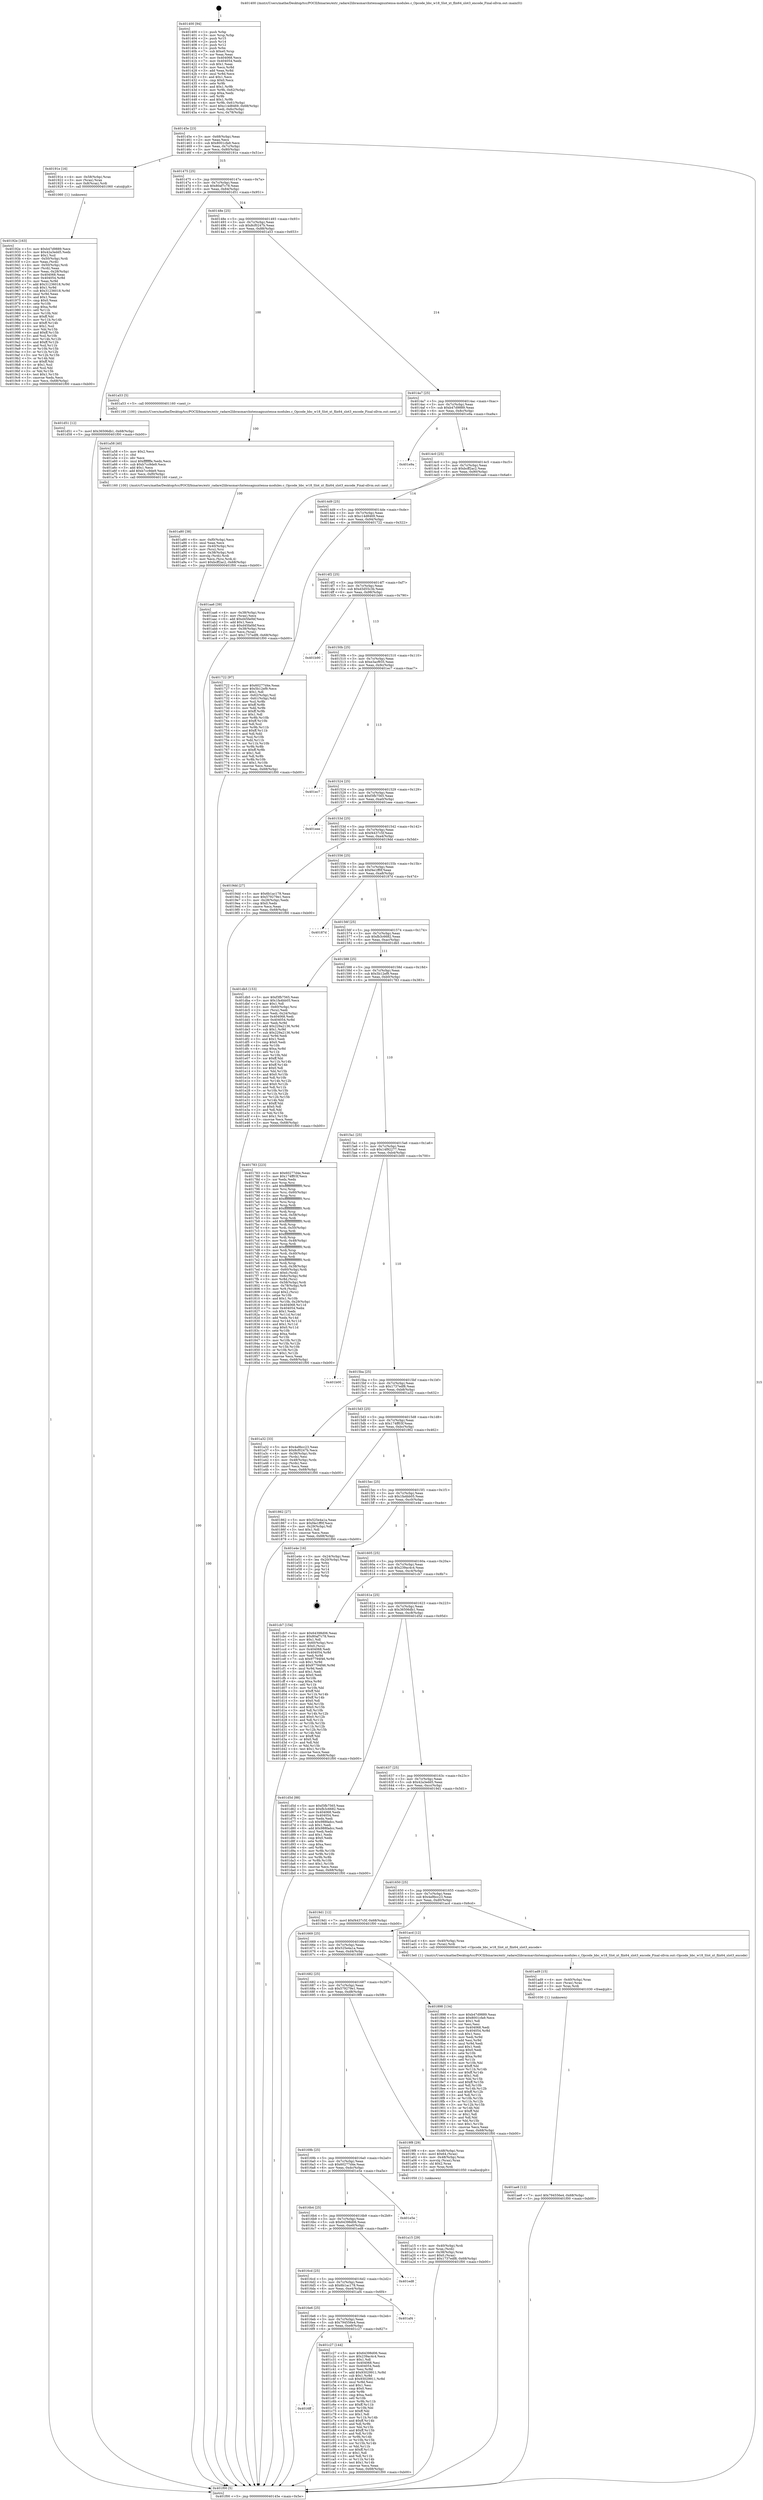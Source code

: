 digraph "0x401400" {
  label = "0x401400 (/mnt/c/Users/mathe/Desktop/tcc/POCII/binaries/extr_radare2librasmarchxtensagnuxtensa-modules.c_Opcode_bbc_w18_Slot_xt_flix64_slot3_encode_Final-ollvm.out::main(0))"
  labelloc = "t"
  node[shape=record]

  Entry [label="",width=0.3,height=0.3,shape=circle,fillcolor=black,style=filled]
  "0x40145e" [label="{
     0x40145e [23]\l
     | [instrs]\l
     &nbsp;&nbsp;0x40145e \<+3\>: mov -0x68(%rbp),%eax\l
     &nbsp;&nbsp;0x401461 \<+2\>: mov %eax,%ecx\l
     &nbsp;&nbsp;0x401463 \<+6\>: sub $0x8001cfa9,%ecx\l
     &nbsp;&nbsp;0x401469 \<+3\>: mov %eax,-0x7c(%rbp)\l
     &nbsp;&nbsp;0x40146c \<+3\>: mov %ecx,-0x80(%rbp)\l
     &nbsp;&nbsp;0x40146f \<+6\>: je 000000000040191e \<main+0x51e\>\l
  }"]
  "0x40191e" [label="{
     0x40191e [16]\l
     | [instrs]\l
     &nbsp;&nbsp;0x40191e \<+4\>: mov -0x58(%rbp),%rax\l
     &nbsp;&nbsp;0x401922 \<+3\>: mov (%rax),%rax\l
     &nbsp;&nbsp;0x401925 \<+4\>: mov 0x8(%rax),%rdi\l
     &nbsp;&nbsp;0x401929 \<+5\>: call 0000000000401060 \<atoi@plt\>\l
     | [calls]\l
     &nbsp;&nbsp;0x401060 \{1\} (unknown)\l
  }"]
  "0x401475" [label="{
     0x401475 [25]\l
     | [instrs]\l
     &nbsp;&nbsp;0x401475 \<+5\>: jmp 000000000040147a \<main+0x7a\>\l
     &nbsp;&nbsp;0x40147a \<+3\>: mov -0x7c(%rbp),%eax\l
     &nbsp;&nbsp;0x40147d \<+5\>: sub $0x80af7c78,%eax\l
     &nbsp;&nbsp;0x401482 \<+6\>: mov %eax,-0x84(%rbp)\l
     &nbsp;&nbsp;0x401488 \<+6\>: je 0000000000401d51 \<main+0x951\>\l
  }"]
  Exit [label="",width=0.3,height=0.3,shape=circle,fillcolor=black,style=filled,peripheries=2]
  "0x401d51" [label="{
     0x401d51 [12]\l
     | [instrs]\l
     &nbsp;&nbsp;0x401d51 \<+7\>: movl $0x36506db1,-0x68(%rbp)\l
     &nbsp;&nbsp;0x401d58 \<+5\>: jmp 0000000000401f00 \<main+0xb00\>\l
  }"]
  "0x40148e" [label="{
     0x40148e [25]\l
     | [instrs]\l
     &nbsp;&nbsp;0x40148e \<+5\>: jmp 0000000000401493 \<main+0x93\>\l
     &nbsp;&nbsp;0x401493 \<+3\>: mov -0x7c(%rbp),%eax\l
     &nbsp;&nbsp;0x401496 \<+5\>: sub $0x8cf0247b,%eax\l
     &nbsp;&nbsp;0x40149b \<+6\>: mov %eax,-0x88(%rbp)\l
     &nbsp;&nbsp;0x4014a1 \<+6\>: je 0000000000401a53 \<main+0x653\>\l
  }"]
  "0x4016ff" [label="{
     0x4016ff\l
  }", style=dashed]
  "0x401a53" [label="{
     0x401a53 [5]\l
     | [instrs]\l
     &nbsp;&nbsp;0x401a53 \<+5\>: call 0000000000401160 \<next_i\>\l
     | [calls]\l
     &nbsp;&nbsp;0x401160 \{100\} (/mnt/c/Users/mathe/Desktop/tcc/POCII/binaries/extr_radare2librasmarchxtensagnuxtensa-modules.c_Opcode_bbc_w18_Slot_xt_flix64_slot3_encode_Final-ollvm.out::next_i)\l
  }"]
  "0x4014a7" [label="{
     0x4014a7 [25]\l
     | [instrs]\l
     &nbsp;&nbsp;0x4014a7 \<+5\>: jmp 00000000004014ac \<main+0xac\>\l
     &nbsp;&nbsp;0x4014ac \<+3\>: mov -0x7c(%rbp),%eax\l
     &nbsp;&nbsp;0x4014af \<+5\>: sub $0xb47d9889,%eax\l
     &nbsp;&nbsp;0x4014b4 \<+6\>: mov %eax,-0x8c(%rbp)\l
     &nbsp;&nbsp;0x4014ba \<+6\>: je 0000000000401e9a \<main+0xa9a\>\l
  }"]
  "0x401c27" [label="{
     0x401c27 [144]\l
     | [instrs]\l
     &nbsp;&nbsp;0x401c27 \<+5\>: mov $0x64398d06,%eax\l
     &nbsp;&nbsp;0x401c2c \<+5\>: mov $0x239ac4c4,%ecx\l
     &nbsp;&nbsp;0x401c31 \<+2\>: mov $0x1,%dl\l
     &nbsp;&nbsp;0x401c33 \<+7\>: mov 0x404068,%esi\l
     &nbsp;&nbsp;0x401c3a \<+7\>: mov 0x404054,%edi\l
     &nbsp;&nbsp;0x401c41 \<+3\>: mov %esi,%r8d\l
     &nbsp;&nbsp;0x401c44 \<+7\>: add $0x93029911,%r8d\l
     &nbsp;&nbsp;0x401c4b \<+4\>: sub $0x1,%r8d\l
     &nbsp;&nbsp;0x401c4f \<+7\>: sub $0x93029911,%r8d\l
     &nbsp;&nbsp;0x401c56 \<+4\>: imul %r8d,%esi\l
     &nbsp;&nbsp;0x401c5a \<+3\>: and $0x1,%esi\l
     &nbsp;&nbsp;0x401c5d \<+3\>: cmp $0x0,%esi\l
     &nbsp;&nbsp;0x401c60 \<+4\>: sete %r9b\l
     &nbsp;&nbsp;0x401c64 \<+3\>: cmp $0xa,%edi\l
     &nbsp;&nbsp;0x401c67 \<+4\>: setl %r10b\l
     &nbsp;&nbsp;0x401c6b \<+3\>: mov %r9b,%r11b\l
     &nbsp;&nbsp;0x401c6e \<+4\>: xor $0xff,%r11b\l
     &nbsp;&nbsp;0x401c72 \<+3\>: mov %r10b,%bl\l
     &nbsp;&nbsp;0x401c75 \<+3\>: xor $0xff,%bl\l
     &nbsp;&nbsp;0x401c78 \<+3\>: xor $0x1,%dl\l
     &nbsp;&nbsp;0x401c7b \<+3\>: mov %r11b,%r14b\l
     &nbsp;&nbsp;0x401c7e \<+4\>: and $0xff,%r14b\l
     &nbsp;&nbsp;0x401c82 \<+3\>: and %dl,%r9b\l
     &nbsp;&nbsp;0x401c85 \<+3\>: mov %bl,%r15b\l
     &nbsp;&nbsp;0x401c88 \<+4\>: and $0xff,%r15b\l
     &nbsp;&nbsp;0x401c8c \<+3\>: and %dl,%r10b\l
     &nbsp;&nbsp;0x401c8f \<+3\>: or %r9b,%r14b\l
     &nbsp;&nbsp;0x401c92 \<+3\>: or %r10b,%r15b\l
     &nbsp;&nbsp;0x401c95 \<+3\>: xor %r15b,%r14b\l
     &nbsp;&nbsp;0x401c98 \<+3\>: or %bl,%r11b\l
     &nbsp;&nbsp;0x401c9b \<+4\>: xor $0xff,%r11b\l
     &nbsp;&nbsp;0x401c9f \<+3\>: or $0x1,%dl\l
     &nbsp;&nbsp;0x401ca2 \<+3\>: and %dl,%r11b\l
     &nbsp;&nbsp;0x401ca5 \<+3\>: or %r11b,%r14b\l
     &nbsp;&nbsp;0x401ca8 \<+4\>: test $0x1,%r14b\l
     &nbsp;&nbsp;0x401cac \<+3\>: cmovne %ecx,%eax\l
     &nbsp;&nbsp;0x401caf \<+3\>: mov %eax,-0x68(%rbp)\l
     &nbsp;&nbsp;0x401cb2 \<+5\>: jmp 0000000000401f00 \<main+0xb00\>\l
  }"]
  "0x401e9a" [label="{
     0x401e9a\l
  }", style=dashed]
  "0x4014c0" [label="{
     0x4014c0 [25]\l
     | [instrs]\l
     &nbsp;&nbsp;0x4014c0 \<+5\>: jmp 00000000004014c5 \<main+0xc5\>\l
     &nbsp;&nbsp;0x4014c5 \<+3\>: mov -0x7c(%rbp),%eax\l
     &nbsp;&nbsp;0x4014c8 \<+5\>: sub $0xbcff2ac2,%eax\l
     &nbsp;&nbsp;0x4014cd \<+6\>: mov %eax,-0x90(%rbp)\l
     &nbsp;&nbsp;0x4014d3 \<+6\>: je 0000000000401aa6 \<main+0x6a6\>\l
  }"]
  "0x4016e6" [label="{
     0x4016e6 [25]\l
     | [instrs]\l
     &nbsp;&nbsp;0x4016e6 \<+5\>: jmp 00000000004016eb \<main+0x2eb\>\l
     &nbsp;&nbsp;0x4016eb \<+3\>: mov -0x7c(%rbp),%eax\l
     &nbsp;&nbsp;0x4016ee \<+5\>: sub $0x794556e4,%eax\l
     &nbsp;&nbsp;0x4016f3 \<+6\>: mov %eax,-0xe8(%rbp)\l
     &nbsp;&nbsp;0x4016f9 \<+6\>: je 0000000000401c27 \<main+0x827\>\l
  }"]
  "0x401aa6" [label="{
     0x401aa6 [39]\l
     | [instrs]\l
     &nbsp;&nbsp;0x401aa6 \<+4\>: mov -0x38(%rbp),%rax\l
     &nbsp;&nbsp;0x401aaa \<+2\>: mov (%rax),%ecx\l
     &nbsp;&nbsp;0x401aac \<+6\>: add $0xd45fa0bf,%ecx\l
     &nbsp;&nbsp;0x401ab2 \<+3\>: add $0x1,%ecx\l
     &nbsp;&nbsp;0x401ab5 \<+6\>: sub $0xd45fa0bf,%ecx\l
     &nbsp;&nbsp;0x401abb \<+4\>: mov -0x38(%rbp),%rax\l
     &nbsp;&nbsp;0x401abf \<+2\>: mov %ecx,(%rax)\l
     &nbsp;&nbsp;0x401ac1 \<+7\>: movl $0x1737edf8,-0x68(%rbp)\l
     &nbsp;&nbsp;0x401ac8 \<+5\>: jmp 0000000000401f00 \<main+0xb00\>\l
  }"]
  "0x4014d9" [label="{
     0x4014d9 [25]\l
     | [instrs]\l
     &nbsp;&nbsp;0x4014d9 \<+5\>: jmp 00000000004014de \<main+0xde\>\l
     &nbsp;&nbsp;0x4014de \<+3\>: mov -0x7c(%rbp),%eax\l
     &nbsp;&nbsp;0x4014e1 \<+5\>: sub $0xc14d8469,%eax\l
     &nbsp;&nbsp;0x4014e6 \<+6\>: mov %eax,-0x94(%rbp)\l
     &nbsp;&nbsp;0x4014ec \<+6\>: je 0000000000401722 \<main+0x322\>\l
  }"]
  "0x401af4" [label="{
     0x401af4\l
  }", style=dashed]
  "0x401722" [label="{
     0x401722 [97]\l
     | [instrs]\l
     &nbsp;&nbsp;0x401722 \<+5\>: mov $0x60277d4e,%eax\l
     &nbsp;&nbsp;0x401727 \<+5\>: mov $0x5b12ef9,%ecx\l
     &nbsp;&nbsp;0x40172c \<+2\>: mov $0x1,%dl\l
     &nbsp;&nbsp;0x40172e \<+4\>: mov -0x62(%rbp),%sil\l
     &nbsp;&nbsp;0x401732 \<+4\>: mov -0x61(%rbp),%dil\l
     &nbsp;&nbsp;0x401736 \<+3\>: mov %sil,%r8b\l
     &nbsp;&nbsp;0x401739 \<+4\>: xor $0xff,%r8b\l
     &nbsp;&nbsp;0x40173d \<+3\>: mov %dil,%r9b\l
     &nbsp;&nbsp;0x401740 \<+4\>: xor $0xff,%r9b\l
     &nbsp;&nbsp;0x401744 \<+3\>: xor $0x1,%dl\l
     &nbsp;&nbsp;0x401747 \<+3\>: mov %r8b,%r10b\l
     &nbsp;&nbsp;0x40174a \<+4\>: and $0xff,%r10b\l
     &nbsp;&nbsp;0x40174e \<+3\>: and %dl,%sil\l
     &nbsp;&nbsp;0x401751 \<+3\>: mov %r9b,%r11b\l
     &nbsp;&nbsp;0x401754 \<+4\>: and $0xff,%r11b\l
     &nbsp;&nbsp;0x401758 \<+3\>: and %dl,%dil\l
     &nbsp;&nbsp;0x40175b \<+3\>: or %sil,%r10b\l
     &nbsp;&nbsp;0x40175e \<+3\>: or %dil,%r11b\l
     &nbsp;&nbsp;0x401761 \<+3\>: xor %r11b,%r10b\l
     &nbsp;&nbsp;0x401764 \<+3\>: or %r9b,%r8b\l
     &nbsp;&nbsp;0x401767 \<+4\>: xor $0xff,%r8b\l
     &nbsp;&nbsp;0x40176b \<+3\>: or $0x1,%dl\l
     &nbsp;&nbsp;0x40176e \<+3\>: and %dl,%r8b\l
     &nbsp;&nbsp;0x401771 \<+3\>: or %r8b,%r10b\l
     &nbsp;&nbsp;0x401774 \<+4\>: test $0x1,%r10b\l
     &nbsp;&nbsp;0x401778 \<+3\>: cmovne %ecx,%eax\l
     &nbsp;&nbsp;0x40177b \<+3\>: mov %eax,-0x68(%rbp)\l
     &nbsp;&nbsp;0x40177e \<+5\>: jmp 0000000000401f00 \<main+0xb00\>\l
  }"]
  "0x4014f2" [label="{
     0x4014f2 [25]\l
     | [instrs]\l
     &nbsp;&nbsp;0x4014f2 \<+5\>: jmp 00000000004014f7 \<main+0xf7\>\l
     &nbsp;&nbsp;0x4014f7 \<+3\>: mov -0x7c(%rbp),%eax\l
     &nbsp;&nbsp;0x4014fa \<+5\>: sub $0xd3d55c3b,%eax\l
     &nbsp;&nbsp;0x4014ff \<+6\>: mov %eax,-0x98(%rbp)\l
     &nbsp;&nbsp;0x401505 \<+6\>: je 0000000000401b90 \<main+0x790\>\l
  }"]
  "0x401f00" [label="{
     0x401f00 [5]\l
     | [instrs]\l
     &nbsp;&nbsp;0x401f00 \<+5\>: jmp 000000000040145e \<main+0x5e\>\l
  }"]
  "0x401400" [label="{
     0x401400 [94]\l
     | [instrs]\l
     &nbsp;&nbsp;0x401400 \<+1\>: push %rbp\l
     &nbsp;&nbsp;0x401401 \<+3\>: mov %rsp,%rbp\l
     &nbsp;&nbsp;0x401404 \<+2\>: push %r15\l
     &nbsp;&nbsp;0x401406 \<+2\>: push %r14\l
     &nbsp;&nbsp;0x401408 \<+2\>: push %r12\l
     &nbsp;&nbsp;0x40140a \<+1\>: push %rbx\l
     &nbsp;&nbsp;0x40140b \<+7\>: sub $0xe0,%rsp\l
     &nbsp;&nbsp;0x401412 \<+2\>: xor %eax,%eax\l
     &nbsp;&nbsp;0x401414 \<+7\>: mov 0x404068,%ecx\l
     &nbsp;&nbsp;0x40141b \<+7\>: mov 0x404054,%edx\l
     &nbsp;&nbsp;0x401422 \<+3\>: sub $0x1,%eax\l
     &nbsp;&nbsp;0x401425 \<+3\>: mov %ecx,%r8d\l
     &nbsp;&nbsp;0x401428 \<+3\>: add %eax,%r8d\l
     &nbsp;&nbsp;0x40142b \<+4\>: imul %r8d,%ecx\l
     &nbsp;&nbsp;0x40142f \<+3\>: and $0x1,%ecx\l
     &nbsp;&nbsp;0x401432 \<+3\>: cmp $0x0,%ecx\l
     &nbsp;&nbsp;0x401435 \<+4\>: sete %r9b\l
     &nbsp;&nbsp;0x401439 \<+4\>: and $0x1,%r9b\l
     &nbsp;&nbsp;0x40143d \<+4\>: mov %r9b,-0x62(%rbp)\l
     &nbsp;&nbsp;0x401441 \<+3\>: cmp $0xa,%edx\l
     &nbsp;&nbsp;0x401444 \<+4\>: setl %r9b\l
     &nbsp;&nbsp;0x401448 \<+4\>: and $0x1,%r9b\l
     &nbsp;&nbsp;0x40144c \<+4\>: mov %r9b,-0x61(%rbp)\l
     &nbsp;&nbsp;0x401450 \<+7\>: movl $0xc14d8469,-0x68(%rbp)\l
     &nbsp;&nbsp;0x401457 \<+3\>: mov %edi,-0x6c(%rbp)\l
     &nbsp;&nbsp;0x40145a \<+4\>: mov %rsi,-0x78(%rbp)\l
  }"]
  "0x4016cd" [label="{
     0x4016cd [25]\l
     | [instrs]\l
     &nbsp;&nbsp;0x4016cd \<+5\>: jmp 00000000004016d2 \<main+0x2d2\>\l
     &nbsp;&nbsp;0x4016d2 \<+3\>: mov -0x7c(%rbp),%eax\l
     &nbsp;&nbsp;0x4016d5 \<+5\>: sub $0x6b1ac178,%eax\l
     &nbsp;&nbsp;0x4016da \<+6\>: mov %eax,-0xe4(%rbp)\l
     &nbsp;&nbsp;0x4016e0 \<+6\>: je 0000000000401af4 \<main+0x6f4\>\l
  }"]
  "0x401b90" [label="{
     0x401b90\l
  }", style=dashed]
  "0x40150b" [label="{
     0x40150b [25]\l
     | [instrs]\l
     &nbsp;&nbsp;0x40150b \<+5\>: jmp 0000000000401510 \<main+0x110\>\l
     &nbsp;&nbsp;0x401510 \<+3\>: mov -0x7c(%rbp),%eax\l
     &nbsp;&nbsp;0x401513 \<+5\>: sub $0xe3acf935,%eax\l
     &nbsp;&nbsp;0x401518 \<+6\>: mov %eax,-0x9c(%rbp)\l
     &nbsp;&nbsp;0x40151e \<+6\>: je 0000000000401ec7 \<main+0xac7\>\l
  }"]
  "0x401ed8" [label="{
     0x401ed8\l
  }", style=dashed]
  "0x401ec7" [label="{
     0x401ec7\l
  }", style=dashed]
  "0x401524" [label="{
     0x401524 [25]\l
     | [instrs]\l
     &nbsp;&nbsp;0x401524 \<+5\>: jmp 0000000000401529 \<main+0x129\>\l
     &nbsp;&nbsp;0x401529 \<+3\>: mov -0x7c(%rbp),%eax\l
     &nbsp;&nbsp;0x40152c \<+5\>: sub $0xf3fb7565,%eax\l
     &nbsp;&nbsp;0x401531 \<+6\>: mov %eax,-0xa0(%rbp)\l
     &nbsp;&nbsp;0x401537 \<+6\>: je 0000000000401eee \<main+0xaee\>\l
  }"]
  "0x4016b4" [label="{
     0x4016b4 [25]\l
     | [instrs]\l
     &nbsp;&nbsp;0x4016b4 \<+5\>: jmp 00000000004016b9 \<main+0x2b9\>\l
     &nbsp;&nbsp;0x4016b9 \<+3\>: mov -0x7c(%rbp),%eax\l
     &nbsp;&nbsp;0x4016bc \<+5\>: sub $0x64398d06,%eax\l
     &nbsp;&nbsp;0x4016c1 \<+6\>: mov %eax,-0xe0(%rbp)\l
     &nbsp;&nbsp;0x4016c7 \<+6\>: je 0000000000401ed8 \<main+0xad8\>\l
  }"]
  "0x401eee" [label="{
     0x401eee\l
  }", style=dashed]
  "0x40153d" [label="{
     0x40153d [25]\l
     | [instrs]\l
     &nbsp;&nbsp;0x40153d \<+5\>: jmp 0000000000401542 \<main+0x142\>\l
     &nbsp;&nbsp;0x401542 \<+3\>: mov -0x7c(%rbp),%eax\l
     &nbsp;&nbsp;0x401545 \<+5\>: sub $0xf4437c5f,%eax\l
     &nbsp;&nbsp;0x40154a \<+6\>: mov %eax,-0xa4(%rbp)\l
     &nbsp;&nbsp;0x401550 \<+6\>: je 00000000004019dd \<main+0x5dd\>\l
  }"]
  "0x401e5e" [label="{
     0x401e5e\l
  }", style=dashed]
  "0x4019dd" [label="{
     0x4019dd [27]\l
     | [instrs]\l
     &nbsp;&nbsp;0x4019dd \<+5\>: mov $0x6b1ac178,%eax\l
     &nbsp;&nbsp;0x4019e2 \<+5\>: mov $0x579279e1,%ecx\l
     &nbsp;&nbsp;0x4019e7 \<+3\>: mov -0x28(%rbp),%edx\l
     &nbsp;&nbsp;0x4019ea \<+3\>: cmp $0x0,%edx\l
     &nbsp;&nbsp;0x4019ed \<+3\>: cmove %ecx,%eax\l
     &nbsp;&nbsp;0x4019f0 \<+3\>: mov %eax,-0x68(%rbp)\l
     &nbsp;&nbsp;0x4019f3 \<+5\>: jmp 0000000000401f00 \<main+0xb00\>\l
  }"]
  "0x401556" [label="{
     0x401556 [25]\l
     | [instrs]\l
     &nbsp;&nbsp;0x401556 \<+5\>: jmp 000000000040155b \<main+0x15b\>\l
     &nbsp;&nbsp;0x40155b \<+3\>: mov -0x7c(%rbp),%eax\l
     &nbsp;&nbsp;0x40155e \<+5\>: sub $0xf4e1ff0f,%eax\l
     &nbsp;&nbsp;0x401563 \<+6\>: mov %eax,-0xa8(%rbp)\l
     &nbsp;&nbsp;0x401569 \<+6\>: je 000000000040187d \<main+0x47d\>\l
  }"]
  "0x401ae8" [label="{
     0x401ae8 [12]\l
     | [instrs]\l
     &nbsp;&nbsp;0x401ae8 \<+7\>: movl $0x794556e4,-0x68(%rbp)\l
     &nbsp;&nbsp;0x401aef \<+5\>: jmp 0000000000401f00 \<main+0xb00\>\l
  }"]
  "0x40187d" [label="{
     0x40187d\l
  }", style=dashed]
  "0x40156f" [label="{
     0x40156f [25]\l
     | [instrs]\l
     &nbsp;&nbsp;0x40156f \<+5\>: jmp 0000000000401574 \<main+0x174\>\l
     &nbsp;&nbsp;0x401574 \<+3\>: mov -0x7c(%rbp),%eax\l
     &nbsp;&nbsp;0x401577 \<+5\>: sub $0xfb3c6682,%eax\l
     &nbsp;&nbsp;0x40157c \<+6\>: mov %eax,-0xac(%rbp)\l
     &nbsp;&nbsp;0x401582 \<+6\>: je 0000000000401db5 \<main+0x9b5\>\l
  }"]
  "0x401ad9" [label="{
     0x401ad9 [15]\l
     | [instrs]\l
     &nbsp;&nbsp;0x401ad9 \<+4\>: mov -0x40(%rbp),%rax\l
     &nbsp;&nbsp;0x401add \<+3\>: mov (%rax),%rax\l
     &nbsp;&nbsp;0x401ae0 \<+3\>: mov %rax,%rdi\l
     &nbsp;&nbsp;0x401ae3 \<+5\>: call 0000000000401030 \<free@plt\>\l
     | [calls]\l
     &nbsp;&nbsp;0x401030 \{1\} (unknown)\l
  }"]
  "0x401db5" [label="{
     0x401db5 [153]\l
     | [instrs]\l
     &nbsp;&nbsp;0x401db5 \<+5\>: mov $0xf3fb7565,%eax\l
     &nbsp;&nbsp;0x401dba \<+5\>: mov $0x1fa4bb05,%ecx\l
     &nbsp;&nbsp;0x401dbf \<+2\>: mov $0x1,%dl\l
     &nbsp;&nbsp;0x401dc1 \<+4\>: mov -0x60(%rbp),%rsi\l
     &nbsp;&nbsp;0x401dc5 \<+2\>: mov (%rsi),%edi\l
     &nbsp;&nbsp;0x401dc7 \<+3\>: mov %edi,-0x24(%rbp)\l
     &nbsp;&nbsp;0x401dca \<+7\>: mov 0x404068,%edi\l
     &nbsp;&nbsp;0x401dd1 \<+8\>: mov 0x404054,%r8d\l
     &nbsp;&nbsp;0x401dd9 \<+3\>: mov %edi,%r9d\l
     &nbsp;&nbsp;0x401ddc \<+7\>: add $0x229a2136,%r9d\l
     &nbsp;&nbsp;0x401de3 \<+4\>: sub $0x1,%r9d\l
     &nbsp;&nbsp;0x401de7 \<+7\>: sub $0x229a2136,%r9d\l
     &nbsp;&nbsp;0x401dee \<+4\>: imul %r9d,%edi\l
     &nbsp;&nbsp;0x401df2 \<+3\>: and $0x1,%edi\l
     &nbsp;&nbsp;0x401df5 \<+3\>: cmp $0x0,%edi\l
     &nbsp;&nbsp;0x401df8 \<+4\>: sete %r10b\l
     &nbsp;&nbsp;0x401dfc \<+4\>: cmp $0xa,%r8d\l
     &nbsp;&nbsp;0x401e00 \<+4\>: setl %r11b\l
     &nbsp;&nbsp;0x401e04 \<+3\>: mov %r10b,%bl\l
     &nbsp;&nbsp;0x401e07 \<+3\>: xor $0xff,%bl\l
     &nbsp;&nbsp;0x401e0a \<+3\>: mov %r11b,%r14b\l
     &nbsp;&nbsp;0x401e0d \<+4\>: xor $0xff,%r14b\l
     &nbsp;&nbsp;0x401e11 \<+3\>: xor $0x0,%dl\l
     &nbsp;&nbsp;0x401e14 \<+3\>: mov %bl,%r15b\l
     &nbsp;&nbsp;0x401e17 \<+4\>: and $0x0,%r15b\l
     &nbsp;&nbsp;0x401e1b \<+3\>: and %dl,%r10b\l
     &nbsp;&nbsp;0x401e1e \<+3\>: mov %r14b,%r12b\l
     &nbsp;&nbsp;0x401e21 \<+4\>: and $0x0,%r12b\l
     &nbsp;&nbsp;0x401e25 \<+3\>: and %dl,%r11b\l
     &nbsp;&nbsp;0x401e28 \<+3\>: or %r10b,%r15b\l
     &nbsp;&nbsp;0x401e2b \<+3\>: or %r11b,%r12b\l
     &nbsp;&nbsp;0x401e2e \<+3\>: xor %r12b,%r15b\l
     &nbsp;&nbsp;0x401e31 \<+3\>: or %r14b,%bl\l
     &nbsp;&nbsp;0x401e34 \<+3\>: xor $0xff,%bl\l
     &nbsp;&nbsp;0x401e37 \<+3\>: or $0x0,%dl\l
     &nbsp;&nbsp;0x401e3a \<+2\>: and %dl,%bl\l
     &nbsp;&nbsp;0x401e3c \<+3\>: or %bl,%r15b\l
     &nbsp;&nbsp;0x401e3f \<+4\>: test $0x1,%r15b\l
     &nbsp;&nbsp;0x401e43 \<+3\>: cmovne %ecx,%eax\l
     &nbsp;&nbsp;0x401e46 \<+3\>: mov %eax,-0x68(%rbp)\l
     &nbsp;&nbsp;0x401e49 \<+5\>: jmp 0000000000401f00 \<main+0xb00\>\l
  }"]
  "0x401588" [label="{
     0x401588 [25]\l
     | [instrs]\l
     &nbsp;&nbsp;0x401588 \<+5\>: jmp 000000000040158d \<main+0x18d\>\l
     &nbsp;&nbsp;0x40158d \<+3\>: mov -0x7c(%rbp),%eax\l
     &nbsp;&nbsp;0x401590 \<+5\>: sub $0x5b12ef9,%eax\l
     &nbsp;&nbsp;0x401595 \<+6\>: mov %eax,-0xb0(%rbp)\l
     &nbsp;&nbsp;0x40159b \<+6\>: je 0000000000401783 \<main+0x383\>\l
  }"]
  "0x401a80" [label="{
     0x401a80 [38]\l
     | [instrs]\l
     &nbsp;&nbsp;0x401a80 \<+6\>: mov -0xf0(%rbp),%ecx\l
     &nbsp;&nbsp;0x401a86 \<+3\>: imul %eax,%ecx\l
     &nbsp;&nbsp;0x401a89 \<+4\>: mov -0x40(%rbp),%rsi\l
     &nbsp;&nbsp;0x401a8d \<+3\>: mov (%rsi),%rsi\l
     &nbsp;&nbsp;0x401a90 \<+4\>: mov -0x38(%rbp),%rdi\l
     &nbsp;&nbsp;0x401a94 \<+3\>: movslq (%rdi),%rdi\l
     &nbsp;&nbsp;0x401a97 \<+3\>: mov %ecx,(%rsi,%rdi,4)\l
     &nbsp;&nbsp;0x401a9a \<+7\>: movl $0xbcff2ac2,-0x68(%rbp)\l
     &nbsp;&nbsp;0x401aa1 \<+5\>: jmp 0000000000401f00 \<main+0xb00\>\l
  }"]
  "0x401783" [label="{
     0x401783 [223]\l
     | [instrs]\l
     &nbsp;&nbsp;0x401783 \<+5\>: mov $0x60277d4e,%eax\l
     &nbsp;&nbsp;0x401788 \<+5\>: mov $0x174ff03f,%ecx\l
     &nbsp;&nbsp;0x40178d \<+2\>: xor %edx,%edx\l
     &nbsp;&nbsp;0x40178f \<+3\>: mov %rsp,%rsi\l
     &nbsp;&nbsp;0x401792 \<+4\>: add $0xfffffffffffffff0,%rsi\l
     &nbsp;&nbsp;0x401796 \<+3\>: mov %rsi,%rsp\l
     &nbsp;&nbsp;0x401799 \<+4\>: mov %rsi,-0x60(%rbp)\l
     &nbsp;&nbsp;0x40179d \<+3\>: mov %rsp,%rsi\l
     &nbsp;&nbsp;0x4017a0 \<+4\>: add $0xfffffffffffffff0,%rsi\l
     &nbsp;&nbsp;0x4017a4 \<+3\>: mov %rsi,%rsp\l
     &nbsp;&nbsp;0x4017a7 \<+3\>: mov %rsp,%rdi\l
     &nbsp;&nbsp;0x4017aa \<+4\>: add $0xfffffffffffffff0,%rdi\l
     &nbsp;&nbsp;0x4017ae \<+3\>: mov %rdi,%rsp\l
     &nbsp;&nbsp;0x4017b1 \<+4\>: mov %rdi,-0x58(%rbp)\l
     &nbsp;&nbsp;0x4017b5 \<+3\>: mov %rsp,%rdi\l
     &nbsp;&nbsp;0x4017b8 \<+4\>: add $0xfffffffffffffff0,%rdi\l
     &nbsp;&nbsp;0x4017bc \<+3\>: mov %rdi,%rsp\l
     &nbsp;&nbsp;0x4017bf \<+4\>: mov %rdi,-0x50(%rbp)\l
     &nbsp;&nbsp;0x4017c3 \<+3\>: mov %rsp,%rdi\l
     &nbsp;&nbsp;0x4017c6 \<+4\>: add $0xfffffffffffffff0,%rdi\l
     &nbsp;&nbsp;0x4017ca \<+3\>: mov %rdi,%rsp\l
     &nbsp;&nbsp;0x4017cd \<+4\>: mov %rdi,-0x48(%rbp)\l
     &nbsp;&nbsp;0x4017d1 \<+3\>: mov %rsp,%rdi\l
     &nbsp;&nbsp;0x4017d4 \<+4\>: add $0xfffffffffffffff0,%rdi\l
     &nbsp;&nbsp;0x4017d8 \<+3\>: mov %rdi,%rsp\l
     &nbsp;&nbsp;0x4017db \<+4\>: mov %rdi,-0x40(%rbp)\l
     &nbsp;&nbsp;0x4017df \<+3\>: mov %rsp,%rdi\l
     &nbsp;&nbsp;0x4017e2 \<+4\>: add $0xfffffffffffffff0,%rdi\l
     &nbsp;&nbsp;0x4017e6 \<+3\>: mov %rdi,%rsp\l
     &nbsp;&nbsp;0x4017e9 \<+4\>: mov %rdi,-0x38(%rbp)\l
     &nbsp;&nbsp;0x4017ed \<+4\>: mov -0x60(%rbp),%rdi\l
     &nbsp;&nbsp;0x4017f1 \<+6\>: movl $0x0,(%rdi)\l
     &nbsp;&nbsp;0x4017f7 \<+4\>: mov -0x6c(%rbp),%r8d\l
     &nbsp;&nbsp;0x4017fb \<+3\>: mov %r8d,(%rsi)\l
     &nbsp;&nbsp;0x4017fe \<+4\>: mov -0x58(%rbp),%rdi\l
     &nbsp;&nbsp;0x401802 \<+4\>: mov -0x78(%rbp),%r9\l
     &nbsp;&nbsp;0x401806 \<+3\>: mov %r9,(%rdi)\l
     &nbsp;&nbsp;0x401809 \<+3\>: cmpl $0x2,(%rsi)\l
     &nbsp;&nbsp;0x40180c \<+4\>: setne %r10b\l
     &nbsp;&nbsp;0x401810 \<+4\>: and $0x1,%r10b\l
     &nbsp;&nbsp;0x401814 \<+4\>: mov %r10b,-0x29(%rbp)\l
     &nbsp;&nbsp;0x401818 \<+8\>: mov 0x404068,%r11d\l
     &nbsp;&nbsp;0x401820 \<+7\>: mov 0x404054,%ebx\l
     &nbsp;&nbsp;0x401827 \<+3\>: sub $0x1,%edx\l
     &nbsp;&nbsp;0x40182a \<+3\>: mov %r11d,%r14d\l
     &nbsp;&nbsp;0x40182d \<+3\>: add %edx,%r14d\l
     &nbsp;&nbsp;0x401830 \<+4\>: imul %r14d,%r11d\l
     &nbsp;&nbsp;0x401834 \<+4\>: and $0x1,%r11d\l
     &nbsp;&nbsp;0x401838 \<+4\>: cmp $0x0,%r11d\l
     &nbsp;&nbsp;0x40183c \<+4\>: sete %r10b\l
     &nbsp;&nbsp;0x401840 \<+3\>: cmp $0xa,%ebx\l
     &nbsp;&nbsp;0x401843 \<+4\>: setl %r15b\l
     &nbsp;&nbsp;0x401847 \<+3\>: mov %r10b,%r12b\l
     &nbsp;&nbsp;0x40184a \<+3\>: and %r15b,%r12b\l
     &nbsp;&nbsp;0x40184d \<+3\>: xor %r15b,%r10b\l
     &nbsp;&nbsp;0x401850 \<+3\>: or %r10b,%r12b\l
     &nbsp;&nbsp;0x401853 \<+4\>: test $0x1,%r12b\l
     &nbsp;&nbsp;0x401857 \<+3\>: cmovne %ecx,%eax\l
     &nbsp;&nbsp;0x40185a \<+3\>: mov %eax,-0x68(%rbp)\l
     &nbsp;&nbsp;0x40185d \<+5\>: jmp 0000000000401f00 \<main+0xb00\>\l
  }"]
  "0x4015a1" [label="{
     0x4015a1 [25]\l
     | [instrs]\l
     &nbsp;&nbsp;0x4015a1 \<+5\>: jmp 00000000004015a6 \<main+0x1a6\>\l
     &nbsp;&nbsp;0x4015a6 \<+3\>: mov -0x7c(%rbp),%eax\l
     &nbsp;&nbsp;0x4015a9 \<+5\>: sub $0x14f92277,%eax\l
     &nbsp;&nbsp;0x4015ae \<+6\>: mov %eax,-0xb4(%rbp)\l
     &nbsp;&nbsp;0x4015b4 \<+6\>: je 0000000000401b00 \<main+0x700\>\l
  }"]
  "0x401a58" [label="{
     0x401a58 [40]\l
     | [instrs]\l
     &nbsp;&nbsp;0x401a58 \<+5\>: mov $0x2,%ecx\l
     &nbsp;&nbsp;0x401a5d \<+1\>: cltd\l
     &nbsp;&nbsp;0x401a5e \<+2\>: idiv %ecx\l
     &nbsp;&nbsp;0x401a60 \<+6\>: imul $0xfffffffe,%edx,%ecx\l
     &nbsp;&nbsp;0x401a66 \<+6\>: sub $0xb7cc9de9,%ecx\l
     &nbsp;&nbsp;0x401a6c \<+3\>: add $0x1,%ecx\l
     &nbsp;&nbsp;0x401a6f \<+6\>: add $0xb7cc9de9,%ecx\l
     &nbsp;&nbsp;0x401a75 \<+6\>: mov %ecx,-0xf0(%rbp)\l
     &nbsp;&nbsp;0x401a7b \<+5\>: call 0000000000401160 \<next_i\>\l
     | [calls]\l
     &nbsp;&nbsp;0x401160 \{100\} (/mnt/c/Users/mathe/Desktop/tcc/POCII/binaries/extr_radare2librasmarchxtensagnuxtensa-modules.c_Opcode_bbc_w18_Slot_xt_flix64_slot3_encode_Final-ollvm.out::next_i)\l
  }"]
  "0x401b00" [label="{
     0x401b00\l
  }", style=dashed]
  "0x4015ba" [label="{
     0x4015ba [25]\l
     | [instrs]\l
     &nbsp;&nbsp;0x4015ba \<+5\>: jmp 00000000004015bf \<main+0x1bf\>\l
     &nbsp;&nbsp;0x4015bf \<+3\>: mov -0x7c(%rbp),%eax\l
     &nbsp;&nbsp;0x4015c2 \<+5\>: sub $0x1737edf8,%eax\l
     &nbsp;&nbsp;0x4015c7 \<+6\>: mov %eax,-0xb8(%rbp)\l
     &nbsp;&nbsp;0x4015cd \<+6\>: je 0000000000401a32 \<main+0x632\>\l
  }"]
  "0x401a15" [label="{
     0x401a15 [29]\l
     | [instrs]\l
     &nbsp;&nbsp;0x401a15 \<+4\>: mov -0x40(%rbp),%rdi\l
     &nbsp;&nbsp;0x401a19 \<+3\>: mov %rax,(%rdi)\l
     &nbsp;&nbsp;0x401a1c \<+4\>: mov -0x38(%rbp),%rax\l
     &nbsp;&nbsp;0x401a20 \<+6\>: movl $0x0,(%rax)\l
     &nbsp;&nbsp;0x401a26 \<+7\>: movl $0x1737edf8,-0x68(%rbp)\l
     &nbsp;&nbsp;0x401a2d \<+5\>: jmp 0000000000401f00 \<main+0xb00\>\l
  }"]
  "0x401a32" [label="{
     0x401a32 [33]\l
     | [instrs]\l
     &nbsp;&nbsp;0x401a32 \<+5\>: mov $0x4a9bcc23,%eax\l
     &nbsp;&nbsp;0x401a37 \<+5\>: mov $0x8cf0247b,%ecx\l
     &nbsp;&nbsp;0x401a3c \<+4\>: mov -0x38(%rbp),%rdx\l
     &nbsp;&nbsp;0x401a40 \<+2\>: mov (%rdx),%esi\l
     &nbsp;&nbsp;0x401a42 \<+4\>: mov -0x48(%rbp),%rdx\l
     &nbsp;&nbsp;0x401a46 \<+2\>: cmp (%rdx),%esi\l
     &nbsp;&nbsp;0x401a48 \<+3\>: cmovl %ecx,%eax\l
     &nbsp;&nbsp;0x401a4b \<+3\>: mov %eax,-0x68(%rbp)\l
     &nbsp;&nbsp;0x401a4e \<+5\>: jmp 0000000000401f00 \<main+0xb00\>\l
  }"]
  "0x4015d3" [label="{
     0x4015d3 [25]\l
     | [instrs]\l
     &nbsp;&nbsp;0x4015d3 \<+5\>: jmp 00000000004015d8 \<main+0x1d8\>\l
     &nbsp;&nbsp;0x4015d8 \<+3\>: mov -0x7c(%rbp),%eax\l
     &nbsp;&nbsp;0x4015db \<+5\>: sub $0x174ff03f,%eax\l
     &nbsp;&nbsp;0x4015e0 \<+6\>: mov %eax,-0xbc(%rbp)\l
     &nbsp;&nbsp;0x4015e6 \<+6\>: je 0000000000401862 \<main+0x462\>\l
  }"]
  "0x40169b" [label="{
     0x40169b [25]\l
     | [instrs]\l
     &nbsp;&nbsp;0x40169b \<+5\>: jmp 00000000004016a0 \<main+0x2a0\>\l
     &nbsp;&nbsp;0x4016a0 \<+3\>: mov -0x7c(%rbp),%eax\l
     &nbsp;&nbsp;0x4016a3 \<+5\>: sub $0x60277d4e,%eax\l
     &nbsp;&nbsp;0x4016a8 \<+6\>: mov %eax,-0xdc(%rbp)\l
     &nbsp;&nbsp;0x4016ae \<+6\>: je 0000000000401e5e \<main+0xa5e\>\l
  }"]
  "0x401862" [label="{
     0x401862 [27]\l
     | [instrs]\l
     &nbsp;&nbsp;0x401862 \<+5\>: mov $0x525e4a1a,%eax\l
     &nbsp;&nbsp;0x401867 \<+5\>: mov $0xf4e1ff0f,%ecx\l
     &nbsp;&nbsp;0x40186c \<+3\>: mov -0x29(%rbp),%dl\l
     &nbsp;&nbsp;0x40186f \<+3\>: test $0x1,%dl\l
     &nbsp;&nbsp;0x401872 \<+3\>: cmovne %ecx,%eax\l
     &nbsp;&nbsp;0x401875 \<+3\>: mov %eax,-0x68(%rbp)\l
     &nbsp;&nbsp;0x401878 \<+5\>: jmp 0000000000401f00 \<main+0xb00\>\l
  }"]
  "0x4015ec" [label="{
     0x4015ec [25]\l
     | [instrs]\l
     &nbsp;&nbsp;0x4015ec \<+5\>: jmp 00000000004015f1 \<main+0x1f1\>\l
     &nbsp;&nbsp;0x4015f1 \<+3\>: mov -0x7c(%rbp),%eax\l
     &nbsp;&nbsp;0x4015f4 \<+5\>: sub $0x1fa4bb05,%eax\l
     &nbsp;&nbsp;0x4015f9 \<+6\>: mov %eax,-0xc0(%rbp)\l
     &nbsp;&nbsp;0x4015ff \<+6\>: je 0000000000401e4e \<main+0xa4e\>\l
  }"]
  "0x4019f8" [label="{
     0x4019f8 [29]\l
     | [instrs]\l
     &nbsp;&nbsp;0x4019f8 \<+4\>: mov -0x48(%rbp),%rax\l
     &nbsp;&nbsp;0x4019fc \<+6\>: movl $0x64,(%rax)\l
     &nbsp;&nbsp;0x401a02 \<+4\>: mov -0x48(%rbp),%rax\l
     &nbsp;&nbsp;0x401a06 \<+3\>: movslq (%rax),%rax\l
     &nbsp;&nbsp;0x401a09 \<+4\>: shl $0x2,%rax\l
     &nbsp;&nbsp;0x401a0d \<+3\>: mov %rax,%rdi\l
     &nbsp;&nbsp;0x401a10 \<+5\>: call 0000000000401050 \<malloc@plt\>\l
     | [calls]\l
     &nbsp;&nbsp;0x401050 \{1\} (unknown)\l
  }"]
  "0x401e4e" [label="{
     0x401e4e [16]\l
     | [instrs]\l
     &nbsp;&nbsp;0x401e4e \<+3\>: mov -0x24(%rbp),%eax\l
     &nbsp;&nbsp;0x401e51 \<+4\>: lea -0x20(%rbp),%rsp\l
     &nbsp;&nbsp;0x401e55 \<+1\>: pop %rbx\l
     &nbsp;&nbsp;0x401e56 \<+2\>: pop %r12\l
     &nbsp;&nbsp;0x401e58 \<+2\>: pop %r14\l
     &nbsp;&nbsp;0x401e5a \<+2\>: pop %r15\l
     &nbsp;&nbsp;0x401e5c \<+1\>: pop %rbp\l
     &nbsp;&nbsp;0x401e5d \<+1\>: ret\l
  }"]
  "0x401605" [label="{
     0x401605 [25]\l
     | [instrs]\l
     &nbsp;&nbsp;0x401605 \<+5\>: jmp 000000000040160a \<main+0x20a\>\l
     &nbsp;&nbsp;0x40160a \<+3\>: mov -0x7c(%rbp),%eax\l
     &nbsp;&nbsp;0x40160d \<+5\>: sub $0x239ac4c4,%eax\l
     &nbsp;&nbsp;0x401612 \<+6\>: mov %eax,-0xc4(%rbp)\l
     &nbsp;&nbsp;0x401618 \<+6\>: je 0000000000401cb7 \<main+0x8b7\>\l
  }"]
  "0x40192e" [label="{
     0x40192e [163]\l
     | [instrs]\l
     &nbsp;&nbsp;0x40192e \<+5\>: mov $0xb47d9889,%ecx\l
     &nbsp;&nbsp;0x401933 \<+5\>: mov $0x42a3edd5,%edx\l
     &nbsp;&nbsp;0x401938 \<+3\>: mov $0x1,%sil\l
     &nbsp;&nbsp;0x40193b \<+4\>: mov -0x50(%rbp),%rdi\l
     &nbsp;&nbsp;0x40193f \<+2\>: mov %eax,(%rdi)\l
     &nbsp;&nbsp;0x401941 \<+4\>: mov -0x50(%rbp),%rdi\l
     &nbsp;&nbsp;0x401945 \<+2\>: mov (%rdi),%eax\l
     &nbsp;&nbsp;0x401947 \<+3\>: mov %eax,-0x28(%rbp)\l
     &nbsp;&nbsp;0x40194a \<+7\>: mov 0x404068,%eax\l
     &nbsp;&nbsp;0x401951 \<+8\>: mov 0x404054,%r8d\l
     &nbsp;&nbsp;0x401959 \<+3\>: mov %eax,%r9d\l
     &nbsp;&nbsp;0x40195c \<+7\>: add $0x31236018,%r9d\l
     &nbsp;&nbsp;0x401963 \<+4\>: sub $0x1,%r9d\l
     &nbsp;&nbsp;0x401967 \<+7\>: sub $0x31236018,%r9d\l
     &nbsp;&nbsp;0x40196e \<+4\>: imul %r9d,%eax\l
     &nbsp;&nbsp;0x401972 \<+3\>: and $0x1,%eax\l
     &nbsp;&nbsp;0x401975 \<+3\>: cmp $0x0,%eax\l
     &nbsp;&nbsp;0x401978 \<+4\>: sete %r10b\l
     &nbsp;&nbsp;0x40197c \<+4\>: cmp $0xa,%r8d\l
     &nbsp;&nbsp;0x401980 \<+4\>: setl %r11b\l
     &nbsp;&nbsp;0x401984 \<+3\>: mov %r10b,%bl\l
     &nbsp;&nbsp;0x401987 \<+3\>: xor $0xff,%bl\l
     &nbsp;&nbsp;0x40198a \<+3\>: mov %r11b,%r14b\l
     &nbsp;&nbsp;0x40198d \<+4\>: xor $0xff,%r14b\l
     &nbsp;&nbsp;0x401991 \<+4\>: xor $0x1,%sil\l
     &nbsp;&nbsp;0x401995 \<+3\>: mov %bl,%r15b\l
     &nbsp;&nbsp;0x401998 \<+4\>: and $0xff,%r15b\l
     &nbsp;&nbsp;0x40199c \<+3\>: and %sil,%r10b\l
     &nbsp;&nbsp;0x40199f \<+3\>: mov %r14b,%r12b\l
     &nbsp;&nbsp;0x4019a2 \<+4\>: and $0xff,%r12b\l
     &nbsp;&nbsp;0x4019a6 \<+3\>: and %sil,%r11b\l
     &nbsp;&nbsp;0x4019a9 \<+3\>: or %r10b,%r15b\l
     &nbsp;&nbsp;0x4019ac \<+3\>: or %r11b,%r12b\l
     &nbsp;&nbsp;0x4019af \<+3\>: xor %r12b,%r15b\l
     &nbsp;&nbsp;0x4019b2 \<+3\>: or %r14b,%bl\l
     &nbsp;&nbsp;0x4019b5 \<+3\>: xor $0xff,%bl\l
     &nbsp;&nbsp;0x4019b8 \<+4\>: or $0x1,%sil\l
     &nbsp;&nbsp;0x4019bc \<+3\>: and %sil,%bl\l
     &nbsp;&nbsp;0x4019bf \<+3\>: or %bl,%r15b\l
     &nbsp;&nbsp;0x4019c2 \<+4\>: test $0x1,%r15b\l
     &nbsp;&nbsp;0x4019c6 \<+3\>: cmovne %edx,%ecx\l
     &nbsp;&nbsp;0x4019c9 \<+3\>: mov %ecx,-0x68(%rbp)\l
     &nbsp;&nbsp;0x4019cc \<+5\>: jmp 0000000000401f00 \<main+0xb00\>\l
  }"]
  "0x401cb7" [label="{
     0x401cb7 [154]\l
     | [instrs]\l
     &nbsp;&nbsp;0x401cb7 \<+5\>: mov $0x64398d06,%eax\l
     &nbsp;&nbsp;0x401cbc \<+5\>: mov $0x80af7c78,%ecx\l
     &nbsp;&nbsp;0x401cc1 \<+2\>: mov $0x1,%dl\l
     &nbsp;&nbsp;0x401cc3 \<+4\>: mov -0x60(%rbp),%rsi\l
     &nbsp;&nbsp;0x401cc7 \<+6\>: movl $0x0,(%rsi)\l
     &nbsp;&nbsp;0x401ccd \<+7\>: mov 0x404068,%edi\l
     &nbsp;&nbsp;0x401cd4 \<+8\>: mov 0x404054,%r8d\l
     &nbsp;&nbsp;0x401cdc \<+3\>: mov %edi,%r9d\l
     &nbsp;&nbsp;0x401cdf \<+7\>: sub $0x97794f46,%r9d\l
     &nbsp;&nbsp;0x401ce6 \<+4\>: sub $0x1,%r9d\l
     &nbsp;&nbsp;0x401cea \<+7\>: add $0x97794f46,%r9d\l
     &nbsp;&nbsp;0x401cf1 \<+4\>: imul %r9d,%edi\l
     &nbsp;&nbsp;0x401cf5 \<+3\>: and $0x1,%edi\l
     &nbsp;&nbsp;0x401cf8 \<+3\>: cmp $0x0,%edi\l
     &nbsp;&nbsp;0x401cfb \<+4\>: sete %r10b\l
     &nbsp;&nbsp;0x401cff \<+4\>: cmp $0xa,%r8d\l
     &nbsp;&nbsp;0x401d03 \<+4\>: setl %r11b\l
     &nbsp;&nbsp;0x401d07 \<+3\>: mov %r10b,%bl\l
     &nbsp;&nbsp;0x401d0a \<+3\>: xor $0xff,%bl\l
     &nbsp;&nbsp;0x401d0d \<+3\>: mov %r11b,%r14b\l
     &nbsp;&nbsp;0x401d10 \<+4\>: xor $0xff,%r14b\l
     &nbsp;&nbsp;0x401d14 \<+3\>: xor $0x0,%dl\l
     &nbsp;&nbsp;0x401d17 \<+3\>: mov %bl,%r15b\l
     &nbsp;&nbsp;0x401d1a \<+4\>: and $0x0,%r15b\l
     &nbsp;&nbsp;0x401d1e \<+3\>: and %dl,%r10b\l
     &nbsp;&nbsp;0x401d21 \<+3\>: mov %r14b,%r12b\l
     &nbsp;&nbsp;0x401d24 \<+4\>: and $0x0,%r12b\l
     &nbsp;&nbsp;0x401d28 \<+3\>: and %dl,%r11b\l
     &nbsp;&nbsp;0x401d2b \<+3\>: or %r10b,%r15b\l
     &nbsp;&nbsp;0x401d2e \<+3\>: or %r11b,%r12b\l
     &nbsp;&nbsp;0x401d31 \<+3\>: xor %r12b,%r15b\l
     &nbsp;&nbsp;0x401d34 \<+3\>: or %r14b,%bl\l
     &nbsp;&nbsp;0x401d37 \<+3\>: xor $0xff,%bl\l
     &nbsp;&nbsp;0x401d3a \<+3\>: or $0x0,%dl\l
     &nbsp;&nbsp;0x401d3d \<+2\>: and %dl,%bl\l
     &nbsp;&nbsp;0x401d3f \<+3\>: or %bl,%r15b\l
     &nbsp;&nbsp;0x401d42 \<+4\>: test $0x1,%r15b\l
     &nbsp;&nbsp;0x401d46 \<+3\>: cmovne %ecx,%eax\l
     &nbsp;&nbsp;0x401d49 \<+3\>: mov %eax,-0x68(%rbp)\l
     &nbsp;&nbsp;0x401d4c \<+5\>: jmp 0000000000401f00 \<main+0xb00\>\l
  }"]
  "0x40161e" [label="{
     0x40161e [25]\l
     | [instrs]\l
     &nbsp;&nbsp;0x40161e \<+5\>: jmp 0000000000401623 \<main+0x223\>\l
     &nbsp;&nbsp;0x401623 \<+3\>: mov -0x7c(%rbp),%eax\l
     &nbsp;&nbsp;0x401626 \<+5\>: sub $0x36506db1,%eax\l
     &nbsp;&nbsp;0x40162b \<+6\>: mov %eax,-0xc8(%rbp)\l
     &nbsp;&nbsp;0x401631 \<+6\>: je 0000000000401d5d \<main+0x95d\>\l
  }"]
  "0x401682" [label="{
     0x401682 [25]\l
     | [instrs]\l
     &nbsp;&nbsp;0x401682 \<+5\>: jmp 0000000000401687 \<main+0x287\>\l
     &nbsp;&nbsp;0x401687 \<+3\>: mov -0x7c(%rbp),%eax\l
     &nbsp;&nbsp;0x40168a \<+5\>: sub $0x579279e1,%eax\l
     &nbsp;&nbsp;0x40168f \<+6\>: mov %eax,-0xd8(%rbp)\l
     &nbsp;&nbsp;0x401695 \<+6\>: je 00000000004019f8 \<main+0x5f8\>\l
  }"]
  "0x401d5d" [label="{
     0x401d5d [88]\l
     | [instrs]\l
     &nbsp;&nbsp;0x401d5d \<+5\>: mov $0xf3fb7565,%eax\l
     &nbsp;&nbsp;0x401d62 \<+5\>: mov $0xfb3c6682,%ecx\l
     &nbsp;&nbsp;0x401d67 \<+7\>: mov 0x404068,%edx\l
     &nbsp;&nbsp;0x401d6e \<+7\>: mov 0x404054,%esi\l
     &nbsp;&nbsp;0x401d75 \<+2\>: mov %edx,%edi\l
     &nbsp;&nbsp;0x401d77 \<+6\>: sub $0x988fadcc,%edi\l
     &nbsp;&nbsp;0x401d7d \<+3\>: sub $0x1,%edi\l
     &nbsp;&nbsp;0x401d80 \<+6\>: add $0x988fadcc,%edi\l
     &nbsp;&nbsp;0x401d86 \<+3\>: imul %edi,%edx\l
     &nbsp;&nbsp;0x401d89 \<+3\>: and $0x1,%edx\l
     &nbsp;&nbsp;0x401d8c \<+3\>: cmp $0x0,%edx\l
     &nbsp;&nbsp;0x401d8f \<+4\>: sete %r8b\l
     &nbsp;&nbsp;0x401d93 \<+3\>: cmp $0xa,%esi\l
     &nbsp;&nbsp;0x401d96 \<+4\>: setl %r9b\l
     &nbsp;&nbsp;0x401d9a \<+3\>: mov %r8b,%r10b\l
     &nbsp;&nbsp;0x401d9d \<+3\>: and %r9b,%r10b\l
     &nbsp;&nbsp;0x401da0 \<+3\>: xor %r9b,%r8b\l
     &nbsp;&nbsp;0x401da3 \<+3\>: or %r8b,%r10b\l
     &nbsp;&nbsp;0x401da6 \<+4\>: test $0x1,%r10b\l
     &nbsp;&nbsp;0x401daa \<+3\>: cmovne %ecx,%eax\l
     &nbsp;&nbsp;0x401dad \<+3\>: mov %eax,-0x68(%rbp)\l
     &nbsp;&nbsp;0x401db0 \<+5\>: jmp 0000000000401f00 \<main+0xb00\>\l
  }"]
  "0x401637" [label="{
     0x401637 [25]\l
     | [instrs]\l
     &nbsp;&nbsp;0x401637 \<+5\>: jmp 000000000040163c \<main+0x23c\>\l
     &nbsp;&nbsp;0x40163c \<+3\>: mov -0x7c(%rbp),%eax\l
     &nbsp;&nbsp;0x40163f \<+5\>: sub $0x42a3edd5,%eax\l
     &nbsp;&nbsp;0x401644 \<+6\>: mov %eax,-0xcc(%rbp)\l
     &nbsp;&nbsp;0x40164a \<+6\>: je 00000000004019d1 \<main+0x5d1\>\l
  }"]
  "0x401898" [label="{
     0x401898 [134]\l
     | [instrs]\l
     &nbsp;&nbsp;0x401898 \<+5\>: mov $0xb47d9889,%eax\l
     &nbsp;&nbsp;0x40189d \<+5\>: mov $0x8001cfa9,%ecx\l
     &nbsp;&nbsp;0x4018a2 \<+2\>: mov $0x1,%dl\l
     &nbsp;&nbsp;0x4018a4 \<+2\>: xor %esi,%esi\l
     &nbsp;&nbsp;0x4018a6 \<+7\>: mov 0x404068,%edi\l
     &nbsp;&nbsp;0x4018ad \<+8\>: mov 0x404054,%r8d\l
     &nbsp;&nbsp;0x4018b5 \<+3\>: sub $0x1,%esi\l
     &nbsp;&nbsp;0x4018b8 \<+3\>: mov %edi,%r9d\l
     &nbsp;&nbsp;0x4018bb \<+3\>: add %esi,%r9d\l
     &nbsp;&nbsp;0x4018be \<+4\>: imul %r9d,%edi\l
     &nbsp;&nbsp;0x4018c2 \<+3\>: and $0x1,%edi\l
     &nbsp;&nbsp;0x4018c5 \<+3\>: cmp $0x0,%edi\l
     &nbsp;&nbsp;0x4018c8 \<+4\>: sete %r10b\l
     &nbsp;&nbsp;0x4018cc \<+4\>: cmp $0xa,%r8d\l
     &nbsp;&nbsp;0x4018d0 \<+4\>: setl %r11b\l
     &nbsp;&nbsp;0x4018d4 \<+3\>: mov %r10b,%bl\l
     &nbsp;&nbsp;0x4018d7 \<+3\>: xor $0xff,%bl\l
     &nbsp;&nbsp;0x4018da \<+3\>: mov %r11b,%r14b\l
     &nbsp;&nbsp;0x4018dd \<+4\>: xor $0xff,%r14b\l
     &nbsp;&nbsp;0x4018e1 \<+3\>: xor $0x1,%dl\l
     &nbsp;&nbsp;0x4018e4 \<+3\>: mov %bl,%r15b\l
     &nbsp;&nbsp;0x4018e7 \<+4\>: and $0xff,%r15b\l
     &nbsp;&nbsp;0x4018eb \<+3\>: and %dl,%r10b\l
     &nbsp;&nbsp;0x4018ee \<+3\>: mov %r14b,%r12b\l
     &nbsp;&nbsp;0x4018f1 \<+4\>: and $0xff,%r12b\l
     &nbsp;&nbsp;0x4018f5 \<+3\>: and %dl,%r11b\l
     &nbsp;&nbsp;0x4018f8 \<+3\>: or %r10b,%r15b\l
     &nbsp;&nbsp;0x4018fb \<+3\>: or %r11b,%r12b\l
     &nbsp;&nbsp;0x4018fe \<+3\>: xor %r12b,%r15b\l
     &nbsp;&nbsp;0x401901 \<+3\>: or %r14b,%bl\l
     &nbsp;&nbsp;0x401904 \<+3\>: xor $0xff,%bl\l
     &nbsp;&nbsp;0x401907 \<+3\>: or $0x1,%dl\l
     &nbsp;&nbsp;0x40190a \<+2\>: and %dl,%bl\l
     &nbsp;&nbsp;0x40190c \<+3\>: or %bl,%r15b\l
     &nbsp;&nbsp;0x40190f \<+4\>: test $0x1,%r15b\l
     &nbsp;&nbsp;0x401913 \<+3\>: cmovne %ecx,%eax\l
     &nbsp;&nbsp;0x401916 \<+3\>: mov %eax,-0x68(%rbp)\l
     &nbsp;&nbsp;0x401919 \<+5\>: jmp 0000000000401f00 \<main+0xb00\>\l
  }"]
  "0x4019d1" [label="{
     0x4019d1 [12]\l
     | [instrs]\l
     &nbsp;&nbsp;0x4019d1 \<+7\>: movl $0xf4437c5f,-0x68(%rbp)\l
     &nbsp;&nbsp;0x4019d8 \<+5\>: jmp 0000000000401f00 \<main+0xb00\>\l
  }"]
  "0x401650" [label="{
     0x401650 [25]\l
     | [instrs]\l
     &nbsp;&nbsp;0x401650 \<+5\>: jmp 0000000000401655 \<main+0x255\>\l
     &nbsp;&nbsp;0x401655 \<+3\>: mov -0x7c(%rbp),%eax\l
     &nbsp;&nbsp;0x401658 \<+5\>: sub $0x4a9bcc23,%eax\l
     &nbsp;&nbsp;0x40165d \<+6\>: mov %eax,-0xd0(%rbp)\l
     &nbsp;&nbsp;0x401663 \<+6\>: je 0000000000401acd \<main+0x6cd\>\l
  }"]
  "0x401669" [label="{
     0x401669 [25]\l
     | [instrs]\l
     &nbsp;&nbsp;0x401669 \<+5\>: jmp 000000000040166e \<main+0x26e\>\l
     &nbsp;&nbsp;0x40166e \<+3\>: mov -0x7c(%rbp),%eax\l
     &nbsp;&nbsp;0x401671 \<+5\>: sub $0x525e4a1a,%eax\l
     &nbsp;&nbsp;0x401676 \<+6\>: mov %eax,-0xd4(%rbp)\l
     &nbsp;&nbsp;0x40167c \<+6\>: je 0000000000401898 \<main+0x498\>\l
  }"]
  "0x401acd" [label="{
     0x401acd [12]\l
     | [instrs]\l
     &nbsp;&nbsp;0x401acd \<+4\>: mov -0x40(%rbp),%rax\l
     &nbsp;&nbsp;0x401ad1 \<+3\>: mov (%rax),%rdi\l
     &nbsp;&nbsp;0x401ad4 \<+5\>: call 00000000004013e0 \<Opcode_bbc_w18_Slot_xt_flix64_slot3_encode\>\l
     | [calls]\l
     &nbsp;&nbsp;0x4013e0 \{1\} (/mnt/c/Users/mathe/Desktop/tcc/POCII/binaries/extr_radare2librasmarchxtensagnuxtensa-modules.c_Opcode_bbc_w18_Slot_xt_flix64_slot3_encode_Final-ollvm.out::Opcode_bbc_w18_Slot_xt_flix64_slot3_encode)\l
  }"]
  Entry -> "0x401400" [label=" 1"]
  "0x40145e" -> "0x40191e" [label=" 1"]
  "0x40145e" -> "0x401475" [label=" 315"]
  "0x401e4e" -> Exit [label=" 1"]
  "0x401475" -> "0x401d51" [label=" 1"]
  "0x401475" -> "0x40148e" [label=" 314"]
  "0x401db5" -> "0x401f00" [label=" 1"]
  "0x40148e" -> "0x401a53" [label=" 100"]
  "0x40148e" -> "0x4014a7" [label=" 214"]
  "0x401d5d" -> "0x401f00" [label=" 1"]
  "0x4014a7" -> "0x401e9a" [label=" 0"]
  "0x4014a7" -> "0x4014c0" [label=" 214"]
  "0x401d51" -> "0x401f00" [label=" 1"]
  "0x4014c0" -> "0x401aa6" [label=" 100"]
  "0x4014c0" -> "0x4014d9" [label=" 114"]
  "0x401c27" -> "0x401f00" [label=" 1"]
  "0x4014d9" -> "0x401722" [label=" 1"]
  "0x4014d9" -> "0x4014f2" [label=" 113"]
  "0x401722" -> "0x401f00" [label=" 1"]
  "0x401400" -> "0x40145e" [label=" 1"]
  "0x401f00" -> "0x40145e" [label=" 315"]
  "0x4016e6" -> "0x4016ff" [label=" 0"]
  "0x4014f2" -> "0x401b90" [label=" 0"]
  "0x4014f2" -> "0x40150b" [label=" 113"]
  "0x401cb7" -> "0x401f00" [label=" 1"]
  "0x40150b" -> "0x401ec7" [label=" 0"]
  "0x40150b" -> "0x401524" [label=" 113"]
  "0x4016cd" -> "0x4016e6" [label=" 1"]
  "0x401524" -> "0x401eee" [label=" 0"]
  "0x401524" -> "0x40153d" [label=" 113"]
  "0x4016e6" -> "0x401c27" [label=" 1"]
  "0x40153d" -> "0x4019dd" [label=" 1"]
  "0x40153d" -> "0x401556" [label=" 112"]
  "0x4016b4" -> "0x4016cd" [label=" 1"]
  "0x401556" -> "0x40187d" [label=" 0"]
  "0x401556" -> "0x40156f" [label=" 112"]
  "0x4016cd" -> "0x401af4" [label=" 0"]
  "0x40156f" -> "0x401db5" [label=" 1"]
  "0x40156f" -> "0x401588" [label=" 111"]
  "0x40169b" -> "0x4016b4" [label=" 1"]
  "0x401588" -> "0x401783" [label=" 1"]
  "0x401588" -> "0x4015a1" [label=" 110"]
  "0x401783" -> "0x401f00" [label=" 1"]
  "0x40169b" -> "0x401e5e" [label=" 0"]
  "0x4015a1" -> "0x401b00" [label=" 0"]
  "0x4015a1" -> "0x4015ba" [label=" 110"]
  "0x4016b4" -> "0x401ed8" [label=" 0"]
  "0x4015ba" -> "0x401a32" [label=" 101"]
  "0x4015ba" -> "0x4015d3" [label=" 9"]
  "0x401ae8" -> "0x401f00" [label=" 1"]
  "0x4015d3" -> "0x401862" [label=" 1"]
  "0x4015d3" -> "0x4015ec" [label=" 8"]
  "0x401862" -> "0x401f00" [label=" 1"]
  "0x401ad9" -> "0x401ae8" [label=" 1"]
  "0x4015ec" -> "0x401e4e" [label=" 1"]
  "0x4015ec" -> "0x401605" [label=" 7"]
  "0x401acd" -> "0x401ad9" [label=" 1"]
  "0x401605" -> "0x401cb7" [label=" 1"]
  "0x401605" -> "0x40161e" [label=" 6"]
  "0x401a80" -> "0x401f00" [label=" 100"]
  "0x40161e" -> "0x401d5d" [label=" 1"]
  "0x40161e" -> "0x401637" [label=" 5"]
  "0x401a58" -> "0x401a80" [label=" 100"]
  "0x401637" -> "0x4019d1" [label=" 1"]
  "0x401637" -> "0x401650" [label=" 4"]
  "0x401a53" -> "0x401a58" [label=" 100"]
  "0x401650" -> "0x401acd" [label=" 1"]
  "0x401650" -> "0x401669" [label=" 3"]
  "0x401a32" -> "0x401f00" [label=" 101"]
  "0x401669" -> "0x401898" [label=" 1"]
  "0x401669" -> "0x401682" [label=" 2"]
  "0x401898" -> "0x401f00" [label=" 1"]
  "0x40191e" -> "0x40192e" [label=" 1"]
  "0x40192e" -> "0x401f00" [label=" 1"]
  "0x4019d1" -> "0x401f00" [label=" 1"]
  "0x4019dd" -> "0x401f00" [label=" 1"]
  "0x401aa6" -> "0x401f00" [label=" 100"]
  "0x401682" -> "0x4019f8" [label=" 1"]
  "0x401682" -> "0x40169b" [label=" 1"]
  "0x4019f8" -> "0x401a15" [label=" 1"]
  "0x401a15" -> "0x401f00" [label=" 1"]
}
